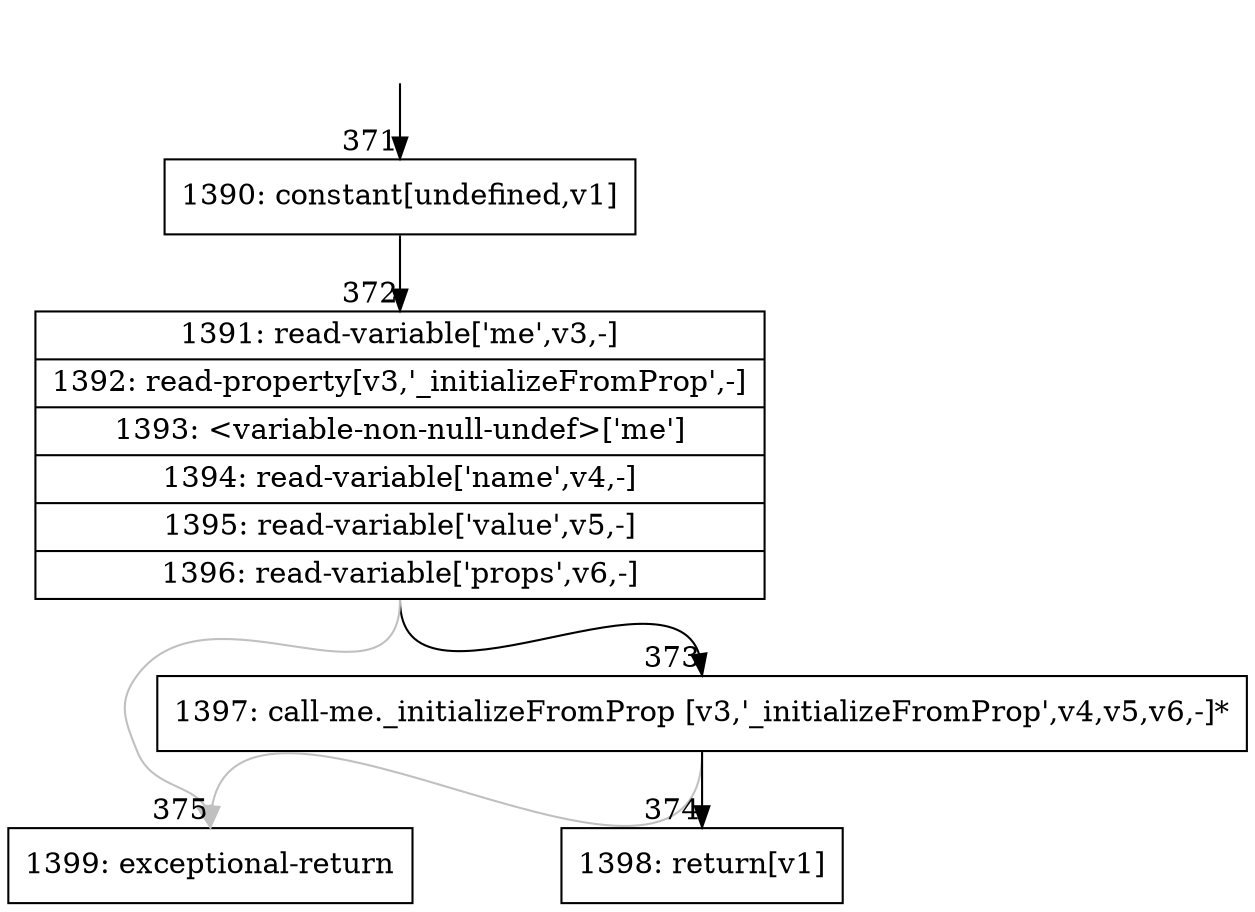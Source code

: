 digraph {
rankdir="TD"
BB_entry41[shape=none,label=""];
BB_entry41 -> BB371 [tailport=s, headport=n, headlabel="    371"]
BB371 [shape=record label="{1390: constant[undefined,v1]}" ] 
BB371 -> BB372 [tailport=s, headport=n, headlabel="      372"]
BB372 [shape=record label="{1391: read-variable['me',v3,-]|1392: read-property[v3,'_initializeFromProp',-]|1393: \<variable-non-null-undef\>['me']|1394: read-variable['name',v4,-]|1395: read-variable['value',v5,-]|1396: read-variable['props',v6,-]}" ] 
BB372 -> BB373 [tailport=s, headport=n, headlabel="      373"]
BB372 -> BB375 [tailport=s, headport=n, color=gray, headlabel="      375"]
BB373 [shape=record label="{1397: call-me._initializeFromProp [v3,'_initializeFromProp',v4,v5,v6,-]*}" ] 
BB373 -> BB374 [tailport=s, headport=n, headlabel="      374"]
BB373 -> BB375 [tailport=s, headport=n, color=gray]
BB374 [shape=record label="{1398: return[v1]}" ] 
BB375 [shape=record label="{1399: exceptional-return}" ] 
//#$~ 404
}

